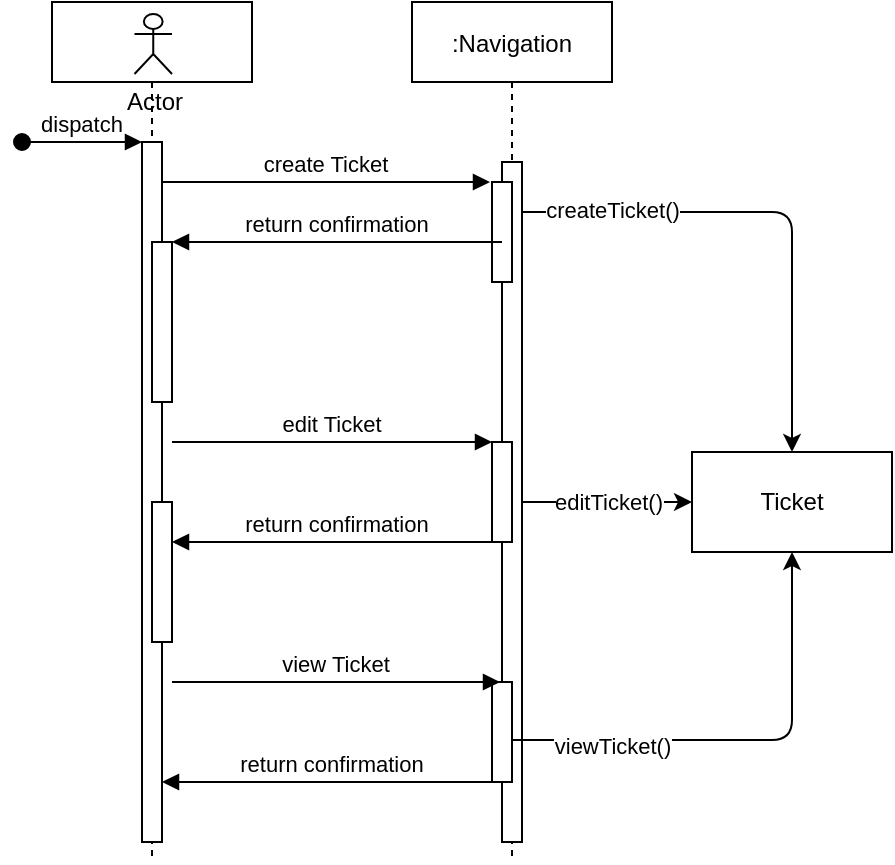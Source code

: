 <mxfile version="14.2.7" type="device"><diagram id="kgpKYQtTHZ0yAKxKKP6v" name="Page-1"><mxGraphModel dx="1422" dy="766" grid="1" gridSize="10" guides="1" tooltips="1" connect="1" arrows="1" fold="1" page="1" pageScale="1" pageWidth="850" pageHeight="1100" math="0" shadow="0"><root><mxCell id="0"/><mxCell id="1" parent="0"/><mxCell id="3nuBFxr9cyL0pnOWT2aG-1" value="" style="shape=umlLifeline;perimeter=lifelinePerimeter;container=1;collapsible=0;recursiveResize=0;rounded=0;shadow=0;strokeWidth=1;" parent="1" vertex="1"><mxGeometry x="120" y="60" width="100" height="430" as="geometry"/></mxCell><mxCell id="3nuBFxr9cyL0pnOWT2aG-2" value="" style="points=[];perimeter=orthogonalPerimeter;rounded=0;shadow=0;strokeWidth=1;" parent="3nuBFxr9cyL0pnOWT2aG-1" vertex="1"><mxGeometry x="45" y="70" width="10" height="350" as="geometry"/></mxCell><mxCell id="3nuBFxr9cyL0pnOWT2aG-3" value="dispatch" style="verticalAlign=bottom;startArrow=oval;endArrow=block;startSize=8;shadow=0;strokeWidth=1;" parent="3nuBFxr9cyL0pnOWT2aG-1" target="3nuBFxr9cyL0pnOWT2aG-2" edge="1"><mxGeometry relative="1" as="geometry"><mxPoint x="-15" y="70" as="sourcePoint"/></mxGeometry></mxCell><mxCell id="3nuBFxr9cyL0pnOWT2aG-4" value="" style="points=[];perimeter=orthogonalPerimeter;rounded=0;shadow=0;strokeWidth=1;" parent="3nuBFxr9cyL0pnOWT2aG-1" vertex="1"><mxGeometry x="50" y="120" width="10" height="80" as="geometry"/></mxCell><mxCell id="dT48cLAfwonFVTK6gfK7-1" value="Actor" style="shape=umlActor;verticalLabelPosition=bottom;verticalAlign=top;html=1;outlineConnect=0;" parent="3nuBFxr9cyL0pnOWT2aG-1" vertex="1"><mxGeometry x="41.25" y="6" width="18.75" height="30" as="geometry"/></mxCell><mxCell id="ErPrFGWE5LueMOkpQ8Ja-9" value="" style="points=[];perimeter=orthogonalPerimeter;rounded=0;shadow=0;strokeWidth=1;" parent="3nuBFxr9cyL0pnOWT2aG-1" vertex="1"><mxGeometry x="50" y="250" width="10" height="70" as="geometry"/></mxCell><mxCell id="3nuBFxr9cyL0pnOWT2aG-5" value=":Navigation" style="shape=umlLifeline;perimeter=lifelinePerimeter;container=1;collapsible=0;recursiveResize=0;rounded=0;shadow=0;strokeWidth=1;" parent="1" vertex="1"><mxGeometry x="300" y="60" width="100" height="430" as="geometry"/></mxCell><mxCell id="3nuBFxr9cyL0pnOWT2aG-6" value="" style="points=[];perimeter=orthogonalPerimeter;rounded=0;shadow=0;strokeWidth=1;" parent="3nuBFxr9cyL0pnOWT2aG-5" vertex="1"><mxGeometry x="45" y="80" width="10" height="340" as="geometry"/></mxCell><mxCell id="ErPrFGWE5LueMOkpQ8Ja-6" value="" style="points=[];perimeter=orthogonalPerimeter;rounded=0;shadow=0;strokeWidth=1;" parent="3nuBFxr9cyL0pnOWT2aG-5" vertex="1"><mxGeometry x="40" y="220" width="10" height="50" as="geometry"/></mxCell><mxCell id="ErPrFGWE5LueMOkpQ8Ja-7" value="" style="points=[];perimeter=orthogonalPerimeter;rounded=0;shadow=0;strokeWidth=1;" parent="3nuBFxr9cyL0pnOWT2aG-5" vertex="1"><mxGeometry x="40" y="90" width="10" height="50" as="geometry"/></mxCell><mxCell id="ErPrFGWE5LueMOkpQ8Ja-11" value="" style="points=[];perimeter=orthogonalPerimeter;rounded=0;shadow=0;strokeWidth=1;" parent="3nuBFxr9cyL0pnOWT2aG-5" vertex="1"><mxGeometry x="40" y="340" width="10" height="50" as="geometry"/></mxCell><mxCell id="3nuBFxr9cyL0pnOWT2aG-8" value="create Ticket" style="verticalAlign=bottom;endArrow=block;entryX=-0.1;entryY=0;shadow=0;strokeWidth=1;entryDx=0;entryDy=0;entryPerimeter=0;" parent="1" source="3nuBFxr9cyL0pnOWT2aG-2" target="ErPrFGWE5LueMOkpQ8Ja-7" edge="1"><mxGeometry relative="1" as="geometry"><mxPoint x="275" y="160" as="sourcePoint"/></mxGeometry></mxCell><mxCell id="3nuBFxr9cyL0pnOWT2aG-9" value="return confirmation" style="verticalAlign=bottom;endArrow=block;entryX=1;entryY=0;shadow=0;strokeWidth=1;" parent="1" source="3nuBFxr9cyL0pnOWT2aG-6" target="3nuBFxr9cyL0pnOWT2aG-4" edge="1"><mxGeometry relative="1" as="geometry"><mxPoint x="240" y="200" as="sourcePoint"/></mxGeometry></mxCell><mxCell id="dT48cLAfwonFVTK6gfK7-3" value="" style="endArrow=classic;html=1;entryX=0.5;entryY=0;entryDx=0;entryDy=0;" parent="1" source="3nuBFxr9cyL0pnOWT2aG-6" target="dT48cLAfwonFVTK6gfK7-4" edge="1"><mxGeometry width="50" height="50" relative="1" as="geometry"><mxPoint x="400" y="420" as="sourcePoint"/><mxPoint x="440" y="180" as="targetPoint"/><Array as="points"><mxPoint x="490" y="165"/></Array></mxGeometry></mxCell><mxCell id="ErPrFGWE5LueMOkpQ8Ja-2" value="createTicket()" style="edgeLabel;html=1;align=center;verticalAlign=middle;resizable=0;points=[];" parent="dT48cLAfwonFVTK6gfK7-3" vertex="1" connectable="0"><mxGeometry x="-0.294" y="1" relative="1" as="geometry"><mxPoint x="-45" as="offset"/></mxGeometry></mxCell><mxCell id="dT48cLAfwonFVTK6gfK7-4" value="Ticket" style="rounded=0;whiteSpace=wrap;html=1;" parent="1" vertex="1"><mxGeometry x="440" y="285" width="100" height="50" as="geometry"/></mxCell><mxCell id="ErPrFGWE5LueMOkpQ8Ja-3" value="edit Ticket" style="verticalAlign=bottom;endArrow=block;shadow=0;strokeWidth=1;" parent="1" target="ErPrFGWE5LueMOkpQ8Ja-6" edge="1"><mxGeometry relative="1" as="geometry"><mxPoint x="180" y="280.0" as="sourcePoint"/><mxPoint x="290" y="330" as="targetPoint"/></mxGeometry></mxCell><mxCell id="ErPrFGWE5LueMOkpQ8Ja-5" value="editTicket()" style="endArrow=classic;html=1;entryX=0;entryY=0.5;entryDx=0;entryDy=0;" parent="1" source="3nuBFxr9cyL0pnOWT2aG-6" target="dT48cLAfwonFVTK6gfK7-4" edge="1"><mxGeometry width="50" height="50" relative="1" as="geometry"><mxPoint x="400" y="380" as="sourcePoint"/><mxPoint x="450" y="330" as="targetPoint"/></mxGeometry></mxCell><mxCell id="ErPrFGWE5LueMOkpQ8Ja-8" value="return confirmation" style="verticalAlign=bottom;endArrow=block;entryX=1;entryY=0;shadow=0;strokeWidth=1;" parent="1" edge="1"><mxGeometry relative="1" as="geometry"><mxPoint x="345" y="330" as="sourcePoint"/><mxPoint x="180" y="330" as="targetPoint"/></mxGeometry></mxCell><mxCell id="ErPrFGWE5LueMOkpQ8Ja-10" value="view Ticket" style="verticalAlign=bottom;endArrow=block;entryX=-0.1;entryY=0;shadow=0;strokeWidth=1;entryDx=0;entryDy=0;entryPerimeter=0;" parent="1" edge="1"><mxGeometry relative="1" as="geometry"><mxPoint x="180" y="400" as="sourcePoint"/><mxPoint x="344" y="400" as="targetPoint"/></mxGeometry></mxCell><mxCell id="ErPrFGWE5LueMOkpQ8Ja-12" value="return confirmation" style="verticalAlign=bottom;endArrow=block;shadow=0;strokeWidth=1;" parent="1" target="3nuBFxr9cyL0pnOWT2aG-2" edge="1"><mxGeometry relative="1" as="geometry"><mxPoint x="345" y="450" as="sourcePoint"/><mxPoint x="180" y="450" as="targetPoint"/></mxGeometry></mxCell><mxCell id="ErPrFGWE5LueMOkpQ8Ja-13" value="" style="endArrow=classic;html=1;exitX=1;exitY=0.58;exitDx=0;exitDy=0;exitPerimeter=0;entryX=0.5;entryY=1;entryDx=0;entryDy=0;" parent="1" source="ErPrFGWE5LueMOkpQ8Ja-11" target="dT48cLAfwonFVTK6gfK7-4" edge="1"><mxGeometry width="50" height="50" relative="1" as="geometry"><mxPoint x="400" y="380" as="sourcePoint"/><mxPoint x="450" y="330" as="targetPoint"/><Array as="points"><mxPoint x="490" y="429"/></Array></mxGeometry></mxCell><mxCell id="ErPrFGWE5LueMOkpQ8Ja-14" value="viewTicket()" style="edgeLabel;html=1;align=center;verticalAlign=middle;resizable=0;points=[];" parent="ErPrFGWE5LueMOkpQ8Ja-13" vertex="1" connectable="0"><mxGeometry x="-0.222" y="-3" relative="1" as="geometry"><mxPoint x="-41" as="offset"/></mxGeometry></mxCell></root></mxGraphModel></diagram></mxfile>